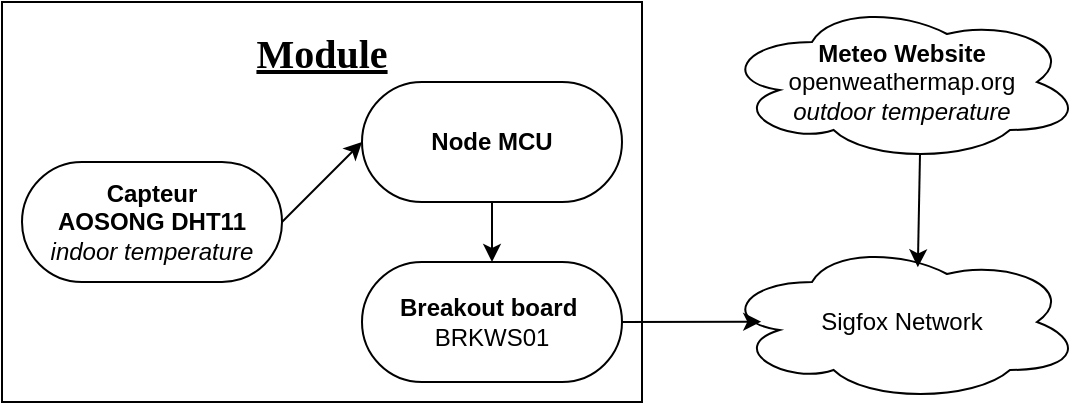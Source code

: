 <mxfile version="12.7.4" type="google"><diagram id="SGQcFnbELDtUOzarfwLQ" name="Page-1"><mxGraphModel dx="1038" dy="499" grid="1" gridSize="10" guides="1" tooltips="1" connect="1" arrows="1" fold="1" page="1" pageScale="1" pageWidth="827" pageHeight="1169" math="0" shadow="0"><root><mxCell id="0"/><mxCell id="1" parent="0"/><mxCell id="21n20UkMaKEmZD3PUTuh-1" value="&lt;p&gt;&lt;font face=&quot;Garamond&quot; style=&quot;font-size: 20px&quot;&gt;&lt;b&gt;&lt;u&gt;Module&lt;/u&gt;&lt;/b&gt;&lt;/font&gt;&lt;/p&gt;" style="rounded=0;whiteSpace=wrap;html=1;labelPosition=center;verticalLabelPosition=top;align=center;verticalAlign=bottom;spacingTop=0;spacing=-50;" parent="1" vertex="1"><mxGeometry x="40" y="160" width="320" height="200" as="geometry"/></mxCell><mxCell id="21n20UkMaKEmZD3PUTuh-3" value="&lt;b&gt;Capteur&lt;br&gt;AOSONG DHT11&lt;/b&gt;&lt;br&gt;&lt;i&gt;indoor temperature&lt;/i&gt;" style="rounded=1;whiteSpace=wrap;html=1;arcSize=50;" parent="1" vertex="1"><mxGeometry x="50" y="240" width="130" height="60" as="geometry"/></mxCell><mxCell id="21n20UkMaKEmZD3PUTuh-4" value="&lt;b&gt;Node MCU&lt;/b&gt;" style="rounded=1;whiteSpace=wrap;html=1;arcSize=50;" parent="1" vertex="1"><mxGeometry x="220" y="200" width="130" height="60" as="geometry"/></mxCell><mxCell id="21n20UkMaKEmZD3PUTuh-5" value="&lt;b&gt;Breakout board&amp;nbsp;&lt;br&gt;&lt;/b&gt;BRKWS01" style="rounded=1;whiteSpace=wrap;html=1;arcSize=50;" parent="1" vertex="1"><mxGeometry x="220" y="290" width="130" height="60" as="geometry"/></mxCell><mxCell id="21n20UkMaKEmZD3PUTuh-6" value="Sigfox Network" style="ellipse;shape=cloud;whiteSpace=wrap;html=1;" parent="1" vertex="1"><mxGeometry x="400" y="280" width="180" height="80" as="geometry"/></mxCell><mxCell id="21n20UkMaKEmZD3PUTuh-7" value="" style="endArrow=classic;html=1;entryX=0;entryY=0.5;entryDx=0;entryDy=0;" parent="1" target="21n20UkMaKEmZD3PUTuh-4" edge="1"><mxGeometry width="50" height="50" relative="1" as="geometry"><mxPoint x="180" y="270" as="sourcePoint"/><mxPoint x="225" y="220" as="targetPoint"/></mxGeometry></mxCell><mxCell id="21n20UkMaKEmZD3PUTuh-8" value="" style="endArrow=classic;html=1;exitX=0.5;exitY=1;exitDx=0;exitDy=0;entryX=0.5;entryY=0;entryDx=0;entryDy=0;" parent="1" source="21n20UkMaKEmZD3PUTuh-4" target="21n20UkMaKEmZD3PUTuh-5" edge="1"><mxGeometry width="50" height="50" relative="1" as="geometry"><mxPoint x="390" y="290" as="sourcePoint"/><mxPoint x="440" y="240" as="targetPoint"/></mxGeometry></mxCell><mxCell id="21n20UkMaKEmZD3PUTuh-9" value="" style="endArrow=classic;html=1;exitX=1;exitY=0.5;exitDx=0;exitDy=0;entryX=0.109;entryY=0.498;entryDx=0;entryDy=0;entryPerimeter=0;" parent="1" source="21n20UkMaKEmZD3PUTuh-5" target="21n20UkMaKEmZD3PUTuh-6" edge="1"><mxGeometry width="50" height="50" relative="1" as="geometry"><mxPoint x="390" y="290" as="sourcePoint"/><mxPoint x="440" y="240" as="targetPoint"/></mxGeometry></mxCell><mxCell id="21n20UkMaKEmZD3PUTuh-10" value="&lt;b&gt;Meteo Website&lt;/b&gt;&lt;br&gt;openweathermap.org&lt;br&gt;&lt;i&gt;outdoor temperature&lt;/i&gt;" style="ellipse;shape=cloud;whiteSpace=wrap;html=1;" parent="1" vertex="1"><mxGeometry x="400" y="160" width="180" height="80" as="geometry"/></mxCell><mxCell id="21n20UkMaKEmZD3PUTuh-11" value="" style="endArrow=classic;html=1;exitX=0.55;exitY=0.95;exitDx=0;exitDy=0;exitPerimeter=0;entryX=0.544;entryY=0.158;entryDx=0;entryDy=0;entryPerimeter=0;" parent="1" source="21n20UkMaKEmZD3PUTuh-10" target="21n20UkMaKEmZD3PUTuh-6" edge="1"><mxGeometry width="50" height="50" relative="1" as="geometry"><mxPoint x="390" y="290" as="sourcePoint"/><mxPoint x="440" y="240" as="targetPoint"/></mxGeometry></mxCell></root></mxGraphModel></diagram></mxfile>